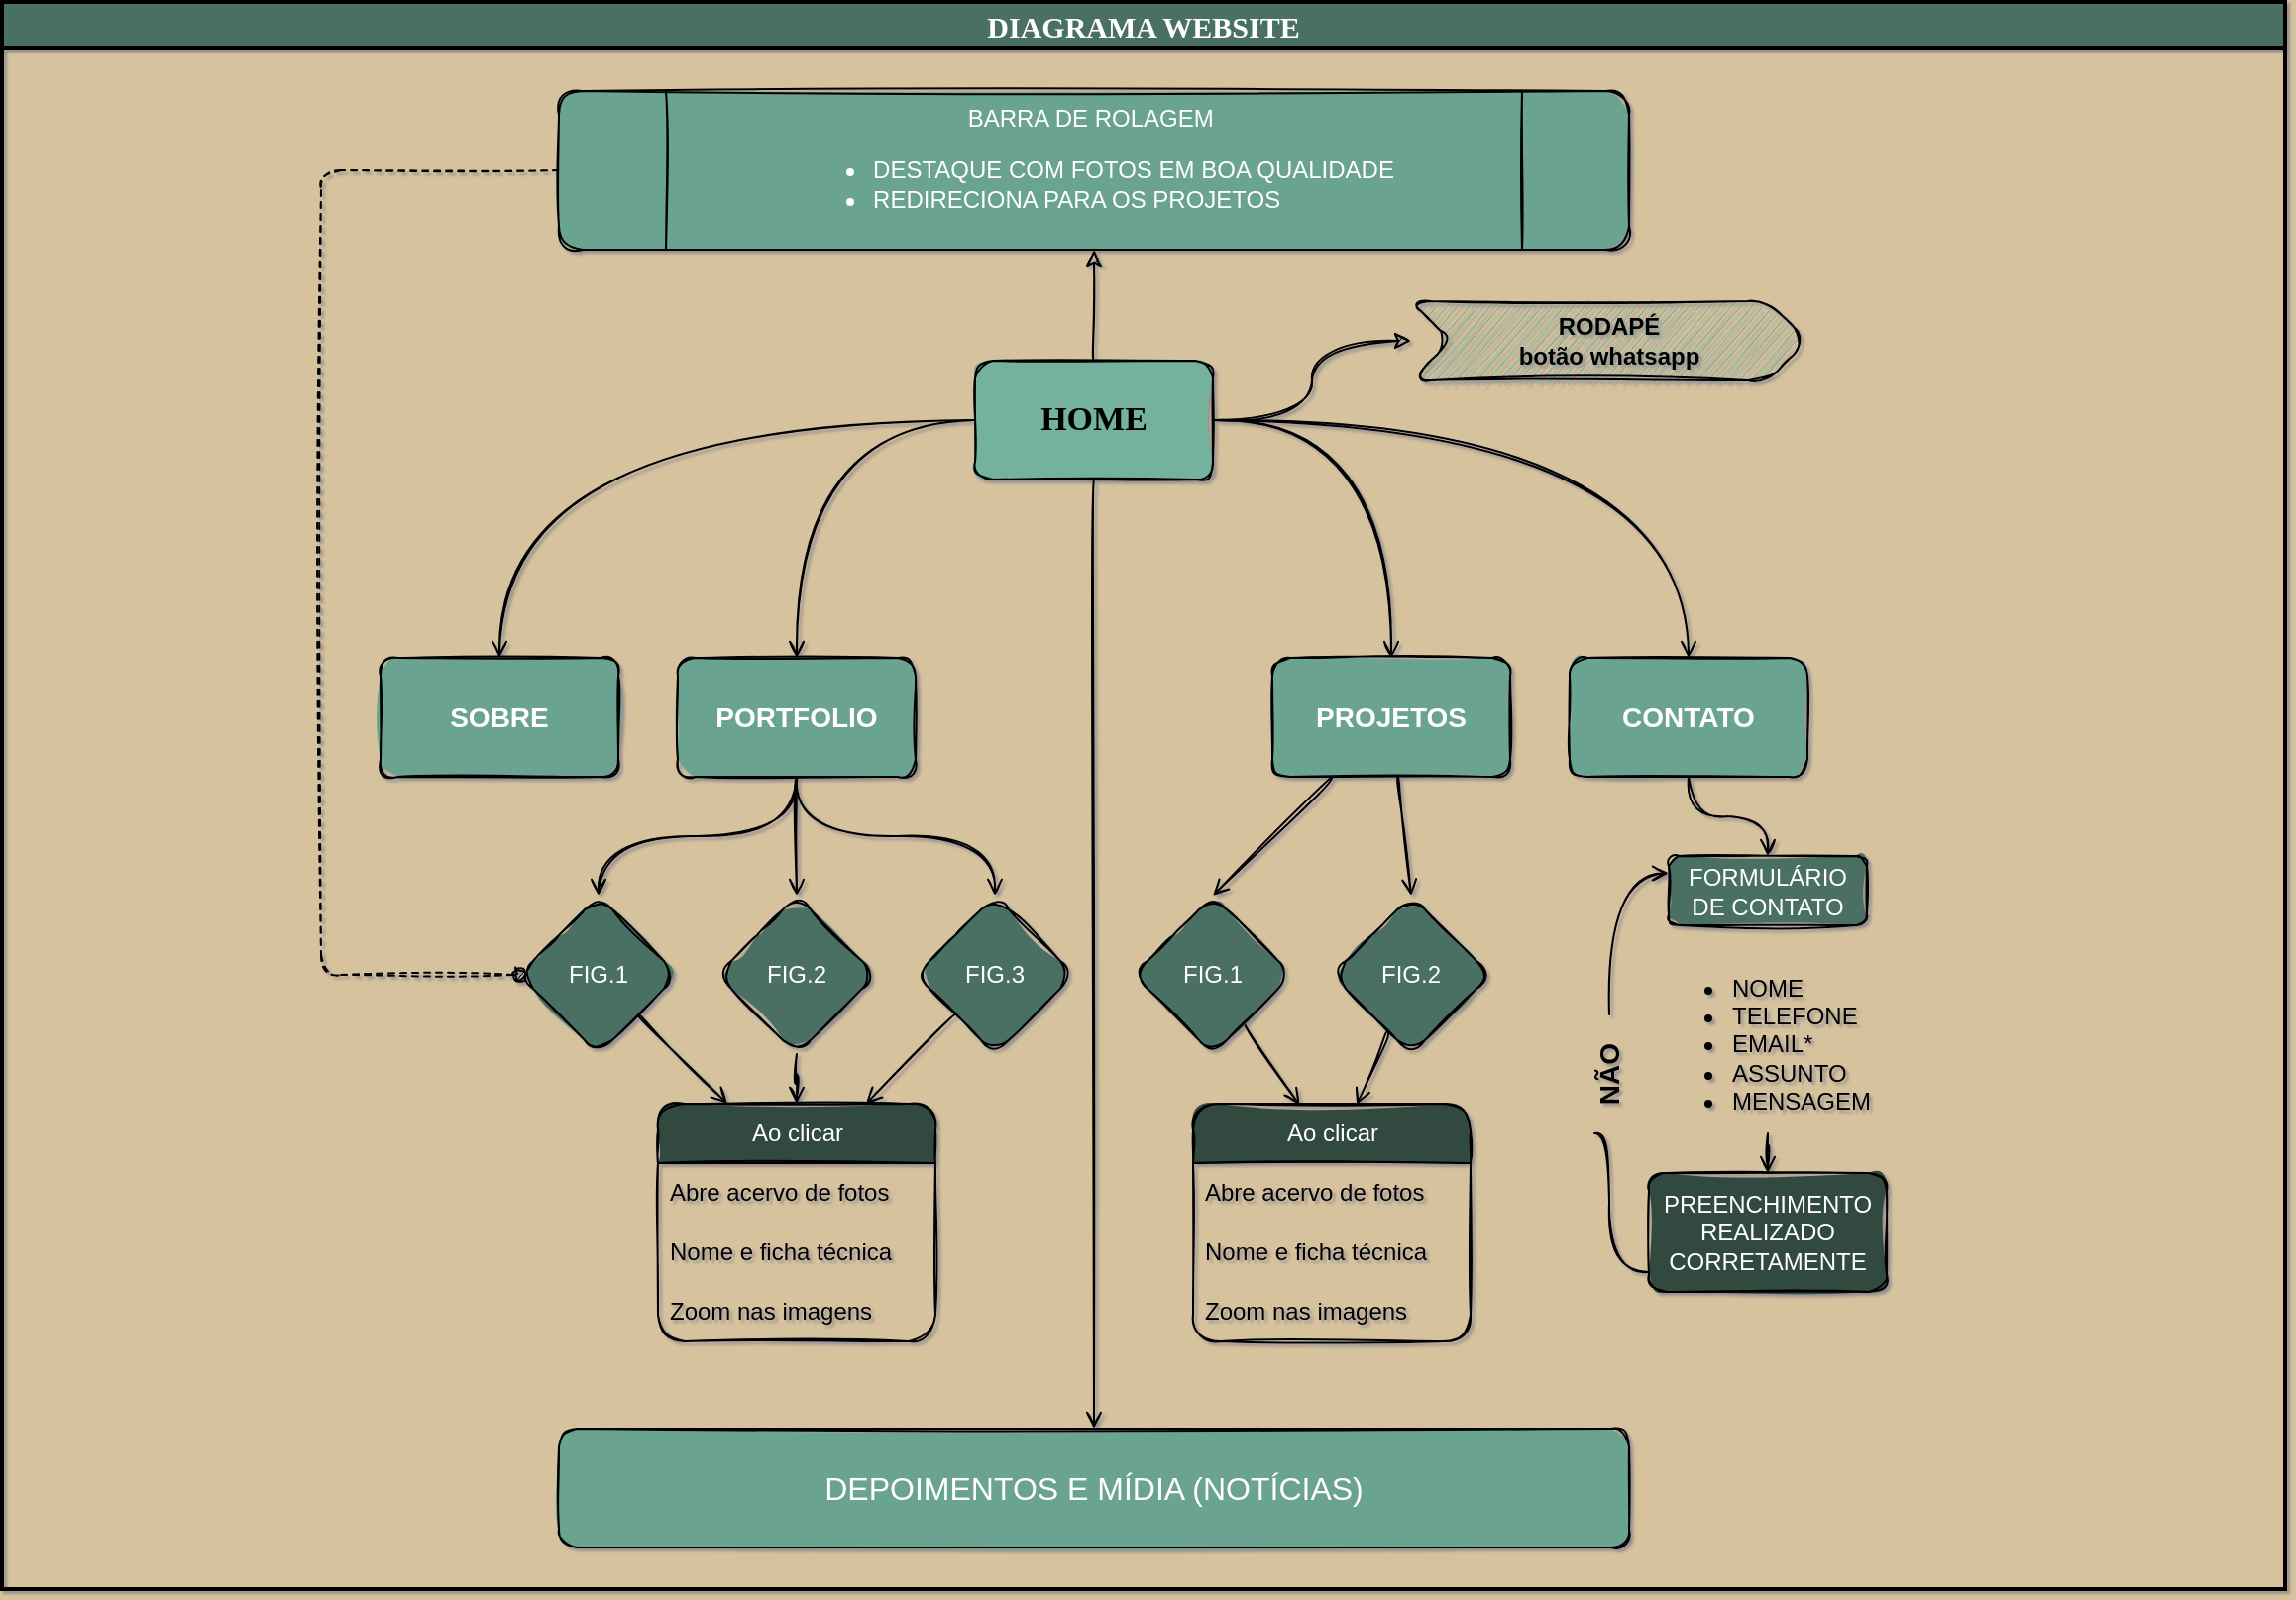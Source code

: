 <mxfile version="20.2.7" type="device"><diagram id="tTL9CcmM8YHn9LYSt5jg" name="Página-1"><mxGraphModel dx="1738" dy="1040" grid="1" gridSize="9" guides="1" tooltips="1" connect="1" arrows="1" fold="1" page="1" pageScale="1" pageWidth="1169" pageHeight="827" background="#D6C39E" math="0" shadow="1"><root><mxCell id="0"/><mxCell id="1" parent="0"/><mxCell id="K2iPhS-2dE_Asu86Kgpd-11" value="" style="edgeStyle=orthogonalEdgeStyle;rounded=1;orthogonalLoop=1;jettySize=auto;html=1;sketch=1;curved=1;" edge="1" parent="1" source="K2iPhS-2dE_Asu86Kgpd-8" target="K2iPhS-2dE_Asu86Kgpd-10"><mxGeometry relative="1" as="geometry"/></mxCell><mxCell id="K2iPhS-2dE_Asu86Kgpd-13" value="" style="edgeStyle=orthogonalEdgeStyle;rounded=1;orthogonalLoop=1;jettySize=auto;html=1;sketch=1;curved=1;" edge="1" parent="1" source="K2iPhS-2dE_Asu86Kgpd-8" target="K2iPhS-2dE_Asu86Kgpd-12"><mxGeometry relative="1" as="geometry"/></mxCell><mxCell id="K2iPhS-2dE_Asu86Kgpd-15" value="" style="edgeStyle=orthogonalEdgeStyle;rounded=1;orthogonalLoop=1;jettySize=auto;html=1;fontFamily=Helvetica;fontSize=12;fontColor=default;endArrow=open;endFill=0;sketch=1;curved=1;" edge="1" parent="1" source="K2iPhS-2dE_Asu86Kgpd-8" target="K2iPhS-2dE_Asu86Kgpd-14"><mxGeometry relative="1" as="geometry"/></mxCell><mxCell id="K2iPhS-2dE_Asu86Kgpd-17" value="" style="edgeStyle=orthogonalEdgeStyle;rounded=1;orthogonalLoop=1;jettySize=auto;html=1;fontFamily=Helvetica;fontSize=12;fontColor=default;endArrow=open;endFill=0;sketch=1;curved=1;" edge="1" parent="1" source="K2iPhS-2dE_Asu86Kgpd-8" target="K2iPhS-2dE_Asu86Kgpd-16"><mxGeometry relative="1" as="geometry"/></mxCell><mxCell id="K2iPhS-2dE_Asu86Kgpd-21" value="" style="edgeStyle=orthogonalEdgeStyle;rounded=1;orthogonalLoop=1;jettySize=auto;html=1;fontFamily=Helvetica;fontSize=12;fontColor=default;endArrow=open;endFill=0;sketch=1;curved=1;" edge="1" parent="1" source="K2iPhS-2dE_Asu86Kgpd-8" target="K2iPhS-2dE_Asu86Kgpd-20"><mxGeometry relative="1" as="geometry"/></mxCell><mxCell id="K2iPhS-2dE_Asu86Kgpd-23" value="" style="edgeStyle=orthogonalEdgeStyle;rounded=1;orthogonalLoop=1;jettySize=auto;html=1;fontFamily=Helvetica;fontSize=12;fontColor=default;endArrow=open;endFill=0;sketch=1;curved=1;" edge="1" parent="1" source="K2iPhS-2dE_Asu86Kgpd-8" target="K2iPhS-2dE_Asu86Kgpd-22"><mxGeometry relative="1" as="geometry"/></mxCell><mxCell id="K2iPhS-2dE_Asu86Kgpd-25" value="" style="edgeStyle=orthogonalEdgeStyle;rounded=1;orthogonalLoop=1;jettySize=auto;html=1;fontFamily=Helvetica;fontSize=12;fontColor=default;endArrow=open;endFill=0;sketch=1;curved=1;" edge="1" parent="1" source="K2iPhS-2dE_Asu86Kgpd-8" target="K2iPhS-2dE_Asu86Kgpd-24"><mxGeometry relative="1" as="geometry"/></mxCell><mxCell id="K2iPhS-2dE_Asu86Kgpd-8" value="&lt;b style=&quot;font-size: 17px;&quot;&gt;&lt;font style=&quot;font-size: 17px;&quot;&gt;HOME&lt;/font&gt;&lt;/b&gt;" style="rounded=1;whiteSpace=wrap;html=1;sketch=1;fillColor=#74B29D;fillStyle=solid;fontSize=17;fontFamily=Verdana;" vertex="1" parent="1"><mxGeometry x="500" y="199" width="120" height="60" as="geometry"/></mxCell><mxCell id="K2iPhS-2dE_Asu86Kgpd-76" style="edgeStyle=elbowEdgeStyle;rounded=1;orthogonalLoop=1;jettySize=auto;html=1;entryX=0;entryY=0.5;entryDx=0;entryDy=0;fontFamily=Helvetica;fontSize=12;fontColor=default;endArrow=oval;endFill=1;dashed=1;sketch=1;" edge="1" parent="1" source="K2iPhS-2dE_Asu86Kgpd-10" target="K2iPhS-2dE_Asu86Kgpd-31"><mxGeometry relative="1" as="geometry"><Array as="points"><mxPoint x="170" y="319"/></Array></mxGeometry></mxCell><mxCell id="K2iPhS-2dE_Asu86Kgpd-12" value="&lt;b&gt;RODAPÉ&lt;br&gt;botão whatsapp&lt;/b&gt;" style="shape=step;triangle=steptriangle;whiteSpace=wrap;html=1;fixedSize=1;rounded=1;sketch=1;fillStyle=hachure;fillColor=#74B29D;strokeColor=#000000;" vertex="1" parent="1"><mxGeometry x="720" y="169" width="200" height="40" as="geometry"/></mxCell><mxCell id="K2iPhS-2dE_Asu86Kgpd-14" value="SOBRE" style="whiteSpace=wrap;html=1;rounded=1;sketch=1;fillColor=#6AA38F;strokeColor=#000000;fillStyle=solid;fontColor=#FFFFFF;fontStyle=1;fontSize=14;" vertex="1" parent="1"><mxGeometry x="200" y="349" width="120" height="60" as="geometry"/></mxCell><mxCell id="K2iPhS-2dE_Asu86Kgpd-29" value="" style="edgeStyle=orthogonalEdgeStyle;rounded=1;orthogonalLoop=1;jettySize=auto;html=1;fontFamily=Helvetica;fontSize=12;fontColor=default;endArrow=open;endFill=0;sketch=1;curved=1;" edge="1" parent="1" source="K2iPhS-2dE_Asu86Kgpd-16" target="K2iPhS-2dE_Asu86Kgpd-28"><mxGeometry relative="1" as="geometry"/></mxCell><mxCell id="K2iPhS-2dE_Asu86Kgpd-32" style="edgeStyle=orthogonalEdgeStyle;rounded=1;orthogonalLoop=1;jettySize=auto;html=1;entryX=0.5;entryY=0;entryDx=0;entryDy=0;fontFamily=Helvetica;fontSize=12;fontColor=default;endArrow=open;endFill=0;sketch=1;curved=1;" edge="1" parent="1" source="K2iPhS-2dE_Asu86Kgpd-16" target="K2iPhS-2dE_Asu86Kgpd-31"><mxGeometry relative="1" as="geometry"/></mxCell><mxCell id="K2iPhS-2dE_Asu86Kgpd-33" style="edgeStyle=orthogonalEdgeStyle;rounded=1;orthogonalLoop=1;jettySize=auto;html=1;entryX=0.5;entryY=0;entryDx=0;entryDy=0;fontFamily=Helvetica;fontSize=12;fontColor=default;endArrow=open;endFill=0;sketch=1;curved=1;" edge="1" parent="1" source="K2iPhS-2dE_Asu86Kgpd-16" target="K2iPhS-2dE_Asu86Kgpd-30"><mxGeometry relative="1" as="geometry"/></mxCell><mxCell id="K2iPhS-2dE_Asu86Kgpd-16" value="PORTFOLIO" style="whiteSpace=wrap;html=1;rounded=1;sketch=1;fillColor=#6AA38F;strokeColor=#000000;fillStyle=solid;fontColor=#FFFFFF;fontStyle=1;fontSize=14;" vertex="1" parent="1"><mxGeometry x="350" y="349" width="120" height="60" as="geometry"/></mxCell><mxCell id="K2iPhS-2dE_Asu86Kgpd-18" style="edgeStyle=orthogonalEdgeStyle;rounded=1;orthogonalLoop=1;jettySize=auto;html=1;exitX=0.5;exitY=1;exitDx=0;exitDy=0;fontFamily=Helvetica;fontSize=12;fontColor=default;endArrow=open;endFill=0;sketch=1;curved=1;" edge="1" parent="1" source="K2iPhS-2dE_Asu86Kgpd-12" target="K2iPhS-2dE_Asu86Kgpd-12"><mxGeometry relative="1" as="geometry"/></mxCell><mxCell id="K2iPhS-2dE_Asu86Kgpd-49" value="" style="edgeStyle=orthogonalEdgeStyle;rounded=1;orthogonalLoop=1;jettySize=auto;html=1;fontFamily=Helvetica;fontSize=12;fontColor=default;endArrow=open;endFill=0;sketch=1;curved=1;" edge="1" parent="1" source="K2iPhS-2dE_Asu86Kgpd-20" target="K2iPhS-2dE_Asu86Kgpd-48"><mxGeometry relative="1" as="geometry"/></mxCell><mxCell id="K2iPhS-2dE_Asu86Kgpd-20" value="CONTATO" style="whiteSpace=wrap;html=1;rounded=1;sketch=1;fillColor=#6AA38F;strokeColor=#000000;fillStyle=solid;fontColor=#FFFFFF;fontStyle=1;fontSize=14;" vertex="1" parent="1"><mxGeometry x="800" y="349" width="120" height="60" as="geometry"/></mxCell><mxCell id="K2iPhS-2dE_Asu86Kgpd-65" style="rounded=1;orthogonalLoop=1;jettySize=auto;html=1;entryX=0.5;entryY=0;entryDx=0;entryDy=0;fontFamily=Helvetica;fontSize=12;fontColor=default;endArrow=open;endFill=0;sketch=1;curved=1;" edge="1" parent="1" source="K2iPhS-2dE_Asu86Kgpd-22" target="K2iPhS-2dE_Asu86Kgpd-64"><mxGeometry relative="1" as="geometry"/></mxCell><mxCell id="K2iPhS-2dE_Asu86Kgpd-66" style="rounded=1;orthogonalLoop=1;jettySize=auto;html=1;entryX=0.5;entryY=0;entryDx=0;entryDy=0;fontFamily=Helvetica;fontSize=12;fontColor=default;endArrow=open;endFill=0;sketch=1;curved=1;" edge="1" parent="1" source="K2iPhS-2dE_Asu86Kgpd-22" target="K2iPhS-2dE_Asu86Kgpd-63"><mxGeometry relative="1" as="geometry"/></mxCell><mxCell id="K2iPhS-2dE_Asu86Kgpd-22" value="PROJETOS" style="whiteSpace=wrap;html=1;rounded=1;sketch=1;fillColor=#6AA38F;strokeColor=#000000;fillStyle=solid;fontColor=#FFFFFF;fontStyle=1;fontSize=14;" vertex="1" parent="1"><mxGeometry x="650" y="349" width="120" height="60" as="geometry"/></mxCell><mxCell id="K2iPhS-2dE_Asu86Kgpd-24" value="DEPOIMENTOS E MÍDIA (NOTÍCIAS)" style="whiteSpace=wrap;html=1;rounded=1;sketch=1;fillColor=#6AA38F;strokeColor=#000000;fontColor=#FFFFFF;fillStyle=solid;fontSize=16;fontStyle=0;" vertex="1" parent="1"><mxGeometry x="290" y="738" width="540" height="60" as="geometry"/></mxCell><mxCell id="K2iPhS-2dE_Asu86Kgpd-44" style="rounded=1;orthogonalLoop=1;jettySize=auto;html=1;fontFamily=Helvetica;fontSize=12;fontColor=default;endArrow=open;endFill=0;entryX=0.75;entryY=0;entryDx=0;entryDy=0;sketch=1;curved=1;" edge="1" parent="1" source="K2iPhS-2dE_Asu86Kgpd-28" target="K2iPhS-2dE_Asu86Kgpd-37"><mxGeometry relative="1" as="geometry"/></mxCell><mxCell id="K2iPhS-2dE_Asu86Kgpd-28" value="FIG.3" style="rhombus;whiteSpace=wrap;html=1;rounded=1;sketch=1;fillColor=#497062;fontColor=#FFFFFF;fillStyle=solid;" vertex="1" parent="1"><mxGeometry x="470" y="469" width="80" height="80" as="geometry"/></mxCell><mxCell id="K2iPhS-2dE_Asu86Kgpd-45" style="edgeStyle=orthogonalEdgeStyle;rounded=1;orthogonalLoop=1;jettySize=auto;html=1;entryX=0.5;entryY=0;entryDx=0;entryDy=0;fontFamily=Helvetica;fontSize=12;fontColor=default;endArrow=open;endFill=0;sketch=1;curved=1;" edge="1" parent="1" source="K2iPhS-2dE_Asu86Kgpd-30" target="K2iPhS-2dE_Asu86Kgpd-37"><mxGeometry relative="1" as="geometry"/></mxCell><mxCell id="K2iPhS-2dE_Asu86Kgpd-30" value="FIG.2" style="rhombus;whiteSpace=wrap;html=1;rounded=1;sketch=1;fillColor=#497062;fontColor=#FFFFFF;fillStyle=solid;" vertex="1" parent="1"><mxGeometry x="370" y="469" width="80" height="80" as="geometry"/></mxCell><mxCell id="K2iPhS-2dE_Asu86Kgpd-46" style="rounded=1;orthogonalLoop=1;jettySize=auto;html=1;entryX=0.25;entryY=0;entryDx=0;entryDy=0;fontFamily=Helvetica;fontSize=12;fontColor=default;endArrow=open;endFill=0;sketch=1;curved=1;" edge="1" parent="1" source="K2iPhS-2dE_Asu86Kgpd-31" target="K2iPhS-2dE_Asu86Kgpd-37"><mxGeometry relative="1" as="geometry"/></mxCell><mxCell id="K2iPhS-2dE_Asu86Kgpd-31" value="FIG.1" style="rhombus;whiteSpace=wrap;html=1;rounded=1;sketch=1;fillColor=#497062;fontColor=#FFFFFF;fillStyle=solid;" vertex="1" parent="1"><mxGeometry x="270" y="469" width="80" height="80" as="geometry"/></mxCell><mxCell id="K2iPhS-2dE_Asu86Kgpd-37" value="Ao clicar" style="swimlane;fontStyle=0;childLayout=stackLayout;horizontal=1;startSize=30;horizontalStack=0;resizeParent=1;resizeParentMax=0;resizeLast=0;collapsible=1;marginBottom=0;rounded=1;fontFamily=Helvetica;fontSize=12;fontColor=#FFFFFF;strokeColor=default;fillColor=#304A41;html=1;sketch=1;fillStyle=solid;" vertex="1" parent="1"><mxGeometry x="340" y="574" width="140" height="120" as="geometry"/></mxCell><mxCell id="K2iPhS-2dE_Asu86Kgpd-38" value="Abre acervo de fotos" style="text;strokeColor=none;fillColor=none;align=left;verticalAlign=middle;spacingLeft=4;spacingRight=4;overflow=hidden;points=[[0,0.5],[1,0.5]];portConstraint=eastwest;rotatable=0;rounded=1;fontFamily=Helvetica;fontSize=12;fontColor=default;html=1;sketch=1;" vertex="1" parent="K2iPhS-2dE_Asu86Kgpd-37"><mxGeometry y="30" width="140" height="30" as="geometry"/></mxCell><mxCell id="K2iPhS-2dE_Asu86Kgpd-39" value="Nome e ficha técnica" style="text;strokeColor=none;fillColor=none;align=left;verticalAlign=middle;spacingLeft=4;spacingRight=4;overflow=hidden;points=[[0,0.5],[1,0.5]];portConstraint=eastwest;rotatable=0;rounded=1;fontFamily=Helvetica;fontSize=12;fontColor=default;html=1;sketch=1;" vertex="1" parent="K2iPhS-2dE_Asu86Kgpd-37"><mxGeometry y="60" width="140" height="30" as="geometry"/></mxCell><mxCell id="K2iPhS-2dE_Asu86Kgpd-40" value="Zoom nas imagens" style="text;strokeColor=none;fillColor=none;align=left;verticalAlign=middle;spacingLeft=4;spacingRight=4;overflow=hidden;points=[[0,0.5],[1,0.5]];portConstraint=eastwest;rotatable=0;rounded=1;fontFamily=Helvetica;fontSize=12;fontColor=default;html=1;sketch=1;" vertex="1" parent="K2iPhS-2dE_Asu86Kgpd-37"><mxGeometry y="90" width="140" height="30" as="geometry"/></mxCell><mxCell id="K2iPhS-2dE_Asu86Kgpd-48" value="FORMULÁRIO DE CONTATO" style="whiteSpace=wrap;html=1;rounded=1;sketch=1;fillColor=#497062;fontColor=#FFFFFF;fillStyle=solid;" vertex="1" parent="1"><mxGeometry x="850" y="449" width="100" height="35" as="geometry"/></mxCell><mxCell id="K2iPhS-2dE_Asu86Kgpd-53" value="" style="edgeStyle=orthogonalEdgeStyle;rounded=1;orthogonalLoop=1;jettySize=auto;html=1;fontFamily=Helvetica;fontSize=12;fontColor=default;endArrow=open;endFill=0;sketch=1;curved=1;" edge="1" parent="1" source="K2iPhS-2dE_Asu86Kgpd-50" target="K2iPhS-2dE_Asu86Kgpd-52"><mxGeometry relative="1" as="geometry"/></mxCell><mxCell id="K2iPhS-2dE_Asu86Kgpd-50" value="&lt;ul&gt;&lt;li&gt;NOME&lt;/li&gt;&lt;li&gt;TELEFONE&lt;/li&gt;&lt;li&gt;EMAIL*&amp;nbsp;&lt;/li&gt;&lt;li&gt;ASSUNTO&lt;/li&gt;&lt;li&gt;MENSAGEM&lt;/li&gt;&lt;/ul&gt;" style="text;html=1;strokeColor=none;fillColor=none;align=left;verticalAlign=middle;whiteSpace=wrap;rounded=1;fontFamily=Helvetica;fontSize=12;fontColor=default;sketch=1;" vertex="1" parent="1"><mxGeometry x="840" y="499" width="120" height="90" as="geometry"/></mxCell><mxCell id="K2iPhS-2dE_Asu86Kgpd-58" style="edgeStyle=orthogonalEdgeStyle;rounded=1;orthogonalLoop=1;jettySize=auto;html=1;entryX=0;entryY=0.25;entryDx=0;entryDy=0;fontFamily=Helvetica;fontSize=12;fontColor=default;endArrow=open;endFill=0;startArrow=none;sketch=1;curved=1;" edge="1" parent="1" source="K2iPhS-2dE_Asu86Kgpd-59" target="K2iPhS-2dE_Asu86Kgpd-48"><mxGeometry relative="1" as="geometry"><Array as="points"><mxPoint x="820" y="458"/></Array></mxGeometry></mxCell><mxCell id="K2iPhS-2dE_Asu86Kgpd-52" value="PREENCHIMENTO REALIZADO CORRETAMENTE" style="whiteSpace=wrap;html=1;rounded=1;fontFamily=Helvetica;fontSize=12;fontColor=#FFFFFF;strokeColor=default;fillColor=#304A41;sketch=1;fillStyle=solid;" vertex="1" parent="1"><mxGeometry x="840" y="609" width="120" height="60" as="geometry"/></mxCell><mxCell id="K2iPhS-2dE_Asu86Kgpd-59" value="NÃO" style="text;html=1;strokeColor=none;fillColor=none;align=center;verticalAlign=middle;whiteSpace=wrap;rounded=1;fontFamily=Helvetica;fontSize=14;fontColor=default;rotation=-90;sketch=1;glass=0;shadow=0;fontStyle=1;" vertex="1" parent="1"><mxGeometry x="790" y="544" width="60" height="30" as="geometry"/></mxCell><mxCell id="K2iPhS-2dE_Asu86Kgpd-60" value="" style="edgeStyle=orthogonalEdgeStyle;rounded=1;orthogonalLoop=1;jettySize=auto;html=1;entryX=0;entryY=0.25;entryDx=0;entryDy=0;fontFamily=Helvetica;fontSize=12;fontColor=default;endArrow=none;endFill=0;sketch=1;curved=1;" edge="1" parent="1" source="K2iPhS-2dE_Asu86Kgpd-52" target="K2iPhS-2dE_Asu86Kgpd-59"><mxGeometry relative="1" as="geometry"><mxPoint x="840" y="659" as="sourcePoint"/><mxPoint x="850" y="457.75" as="targetPoint"/><Array as="points"><mxPoint x="820" y="659"/></Array></mxGeometry></mxCell><mxCell id="K2iPhS-2dE_Asu86Kgpd-75" style="edgeStyle=none;rounded=1;orthogonalLoop=1;jettySize=auto;html=1;entryX=0.59;entryY=0.005;entryDx=0;entryDy=0;entryPerimeter=0;fontFamily=Helvetica;fontSize=12;fontColor=default;endArrow=open;endFill=0;sketch=1;curved=1;" edge="1" parent="1" source="K2iPhS-2dE_Asu86Kgpd-63" target="K2iPhS-2dE_Asu86Kgpd-67"><mxGeometry relative="1" as="geometry"/></mxCell><mxCell id="K2iPhS-2dE_Asu86Kgpd-63" value="FIG.2" style="rhombus;whiteSpace=wrap;html=1;rounded=1;sketch=1;fillColor=#497062;fontColor=#FFFFFF;fillStyle=solid;" vertex="1" parent="1"><mxGeometry x="680" y="469" width="80" height="80" as="geometry"/></mxCell><mxCell id="K2iPhS-2dE_Asu86Kgpd-74" style="edgeStyle=none;rounded=1;orthogonalLoop=1;jettySize=auto;html=1;entryX=0.383;entryY=0.005;entryDx=0;entryDy=0;entryPerimeter=0;fontFamily=Helvetica;fontSize=12;fontColor=default;endArrow=open;endFill=0;sketch=1;curved=1;" edge="1" parent="1" source="K2iPhS-2dE_Asu86Kgpd-64" target="K2iPhS-2dE_Asu86Kgpd-67"><mxGeometry relative="1" as="geometry"/></mxCell><mxCell id="K2iPhS-2dE_Asu86Kgpd-64" value="FIG.1" style="rhombus;whiteSpace=wrap;html=1;rounded=1;sketch=1;fillColor=#497062;fontColor=#FFFFFF;fillStyle=solid;" vertex="1" parent="1"><mxGeometry x="580" y="469" width="80" height="80" as="geometry"/></mxCell><mxCell id="K2iPhS-2dE_Asu86Kgpd-67" value="Ao clicar" style="swimlane;fontStyle=0;childLayout=stackLayout;horizontal=1;startSize=30;horizontalStack=0;resizeParent=1;resizeParentMax=0;resizeLast=0;collapsible=1;marginBottom=0;rounded=1;fontFamily=Helvetica;fontSize=12;fontColor=#FFFFFF;strokeColor=default;fillColor=#304A41;html=1;sketch=1;fillStyle=solid;" vertex="1" parent="1"><mxGeometry x="610" y="574" width="140" height="120" as="geometry"/></mxCell><mxCell id="K2iPhS-2dE_Asu86Kgpd-68" value="Abre acervo de fotos" style="text;strokeColor=none;fillColor=none;align=left;verticalAlign=middle;spacingLeft=4;spacingRight=4;overflow=hidden;points=[[0,0.5],[1,0.5]];portConstraint=eastwest;rotatable=0;rounded=1;fontFamily=Helvetica;fontSize=12;fontColor=default;html=1;sketch=1;" vertex="1" parent="K2iPhS-2dE_Asu86Kgpd-67"><mxGeometry y="30" width="140" height="30" as="geometry"/></mxCell><mxCell id="K2iPhS-2dE_Asu86Kgpd-69" value="Nome e ficha técnica" style="text;strokeColor=none;fillColor=none;align=left;verticalAlign=middle;spacingLeft=4;spacingRight=4;overflow=hidden;points=[[0,0.5],[1,0.5]];portConstraint=eastwest;rotatable=0;rounded=1;fontFamily=Helvetica;fontSize=12;fontColor=default;html=1;sketch=1;" vertex="1" parent="K2iPhS-2dE_Asu86Kgpd-67"><mxGeometry y="60" width="140" height="30" as="geometry"/></mxCell><mxCell id="K2iPhS-2dE_Asu86Kgpd-70" value="Zoom nas imagens" style="text;strokeColor=none;fillColor=none;align=left;verticalAlign=middle;spacingLeft=4;spacingRight=4;overflow=hidden;points=[[0,0.5],[1,0.5]];portConstraint=eastwest;rotatable=0;rounded=1;fontFamily=Helvetica;fontSize=12;fontColor=default;html=1;sketch=1;" vertex="1" parent="K2iPhS-2dE_Asu86Kgpd-67"><mxGeometry y="90" width="140" height="30" as="geometry"/></mxCell><mxCell id="K2iPhS-2dE_Asu86Kgpd-92" value="DIAGRAMA WEBSITE" style="swimlane;rounded=0;shadow=0;glass=0;labelBackgroundColor=none;sketch=0;hachureGap=4;fillStyle=solid;fontFamily=Verdana;fontSize=15;fontColor=#FFFFFF;fillColor=#497062;swimlaneLine=1;perimeterSpacing=3;strokeWidth=2;" vertex="1" parent="1"><mxGeometry x="9" y="18" width="1152" height="801" as="geometry"/></mxCell><mxCell id="K2iPhS-2dE_Asu86Kgpd-10" value="&lt;span&gt;BARRA DE ROLAGEM&amp;nbsp;&lt;br&gt;&lt;/span&gt;&lt;div style=&quot;text-align: left;&quot;&gt;&lt;ul&gt;&lt;li&gt;&lt;span style=&quot;background-color: initial;&quot;&gt;&lt;span&gt;DESTAQUE COM FOTOS EM BOA QUALIDADE&lt;/span&gt;&lt;/span&gt;&lt;/li&gt;&lt;li&gt;&lt;span style=&quot;background-color: initial;&quot;&gt;&lt;span&gt;REDIRECIONA PARA OS PROJETOS&amp;nbsp;&lt;/span&gt;&lt;/span&gt;&lt;/li&gt;&lt;/ul&gt;&lt;/div&gt;" style="shape=process;whiteSpace=wrap;html=1;backgroundOutline=1;rounded=1;sketch=1;fillColor=#6AA38F;strokeColor=#000000;fillStyle=solid;fontColor=#FFFFFF;fontStyle=0" vertex="1" parent="K2iPhS-2dE_Asu86Kgpd-92"><mxGeometry x="281" y="45" width="540" height="80" as="geometry"/></mxCell></root></mxGraphModel></diagram></mxfile>